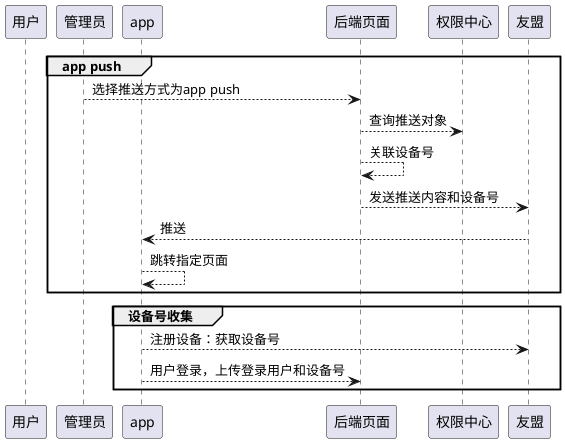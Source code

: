 @startuml


participant user as "用户"
participant admin as "管理员"
participant app as "app"
participant msg_center as "后端页面"
participant subject as "权限中心"
participant youmeng as "友盟"

group app push
admin  -->msg_center:选择推送方式为app push
msg_center -->subject:查询推送对象
msg_center -->msg_center:关联设备号
msg_center -->youmeng:发送推送内容和设备号
youmeng --> app:推送
app --> app:跳转指定页面
end

group 设备号收集
 app --> youmeng:注册设备：获取设备号
 app -->msg_center:用户登录，上传登录用户和设备号
end

@enduml
